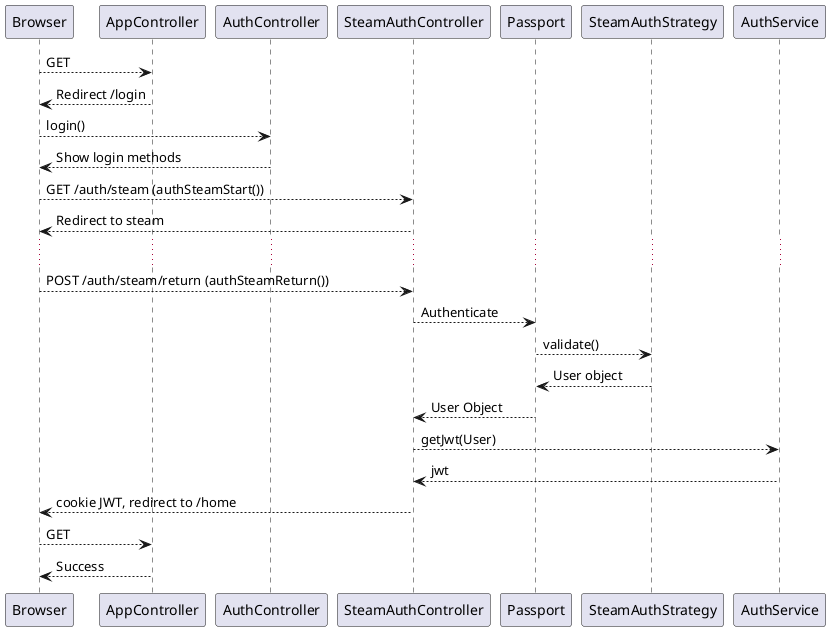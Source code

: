 @startuml Login Flow
    Browser --> AppController: GET
    AppController --> Browser: Redirect /login
    Browser --> AuthController: login()
    AuthController --> Browser: Show login methods
    Browser --> SteamAuthController: GET /auth/steam (authSteamStart())
    SteamAuthController --> Browser: Redirect to steam
    ...
    Browser --> SteamAuthController: POST /auth/steam/return (authSteamReturn())
    SteamAuthController --> Passport: Authenticate
    Passport --> SteamAuthStrategy: validate()
    SteamAuthStrategy --> Passport: User object
    Passport --> SteamAuthController: User Object
    SteamAuthController --> AuthService: getJwt(User)
    AuthService --> SteamAuthController: jwt
    SteamAuthController --> Browser: cookie JWT, redirect to /home
    Browser --> AppController: GET
    AppController --> Browser: Success
@enduml